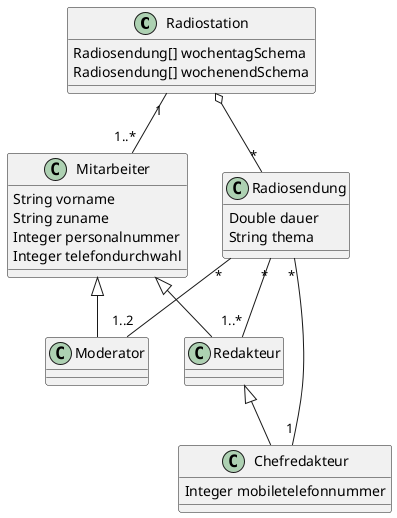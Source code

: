 @startuml
'https://plantuml.com/class-diagram

/'Radiostation o-- "*" Radiosendung : aggregation'/
Radiostation o-- "*" Radiosendung
Radiostation "1" -- "1..*" Mitarbeiter
Mitarbeiter <|-- Moderator
Mitarbeiter <|-- Redakteur
Redakteur <|-- Chefredakteur
Radiosendung "*" -- "1..2" Moderator
Radiosendung "*" -- "1..*" Redakteur
Radiosendung "*" -- "1" Chefredakteur

class Radiostation {
Radiosendung[] wochentagSchema
Radiosendung[] wochenendSchema
}

class Radiosendung {
Double dauer
String thema
}

class Mitarbeiter {
String vorname
String zuname
Integer personalnummer
Integer telefondurchwahl
}

class Moderator {
}

class Redakteur {
}

class Chefredakteur {
Integer mobiletelefonnummer
}

@enduml